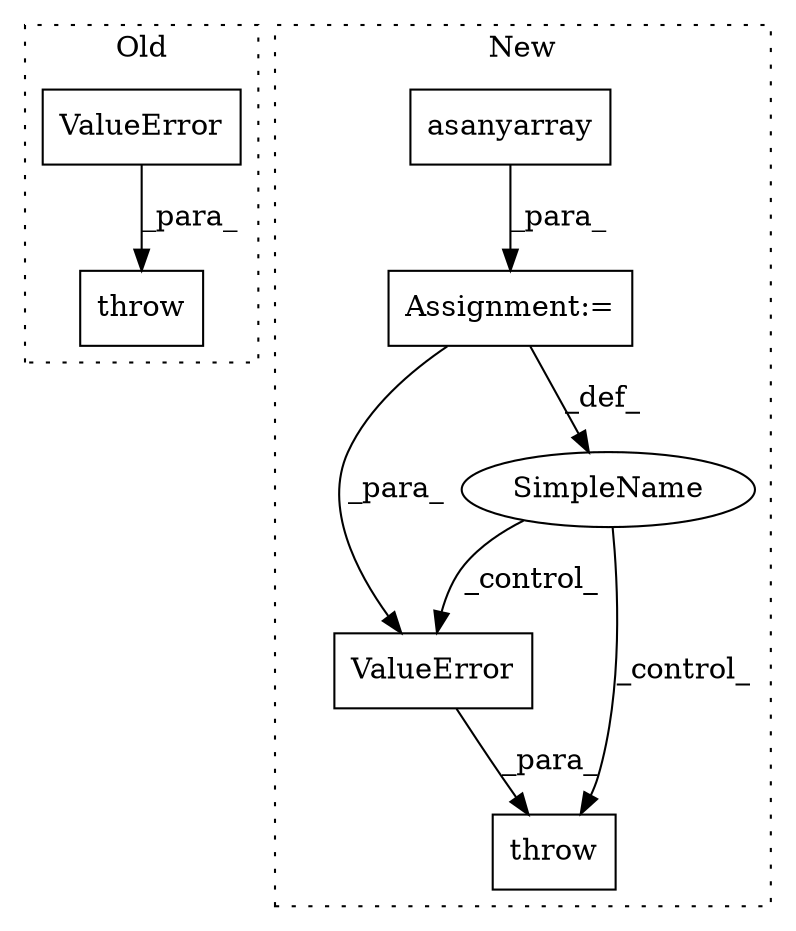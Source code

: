 digraph G {
subgraph cluster0 {
1 [label="throw" a="53" s="369" l="6" shape="box"];
5 [label="ValueError" a="32" s="375,479" l="11,1" shape="box"];
label = "Old";
style="dotted";
}
subgraph cluster1 {
2 [label="asanyarray" a="32" s="402,422" l="11,1" shape="box"];
3 [label="Assignment:=" a="7" s="395" l="1" shape="box"];
4 [label="throw" a="53" s="615" l="6" shape="box"];
6 [label="ValueError" a="32" s="621,639" l="11,1" shape="box"];
7 [label="SimpleName" a="42" s="" l="" shape="ellipse"];
label = "New";
style="dotted";
}
2 -> 3 [label="_para_"];
3 -> 6 [label="_para_"];
3 -> 7 [label="_def_"];
5 -> 1 [label="_para_"];
6 -> 4 [label="_para_"];
7 -> 6 [label="_control_"];
7 -> 4 [label="_control_"];
}